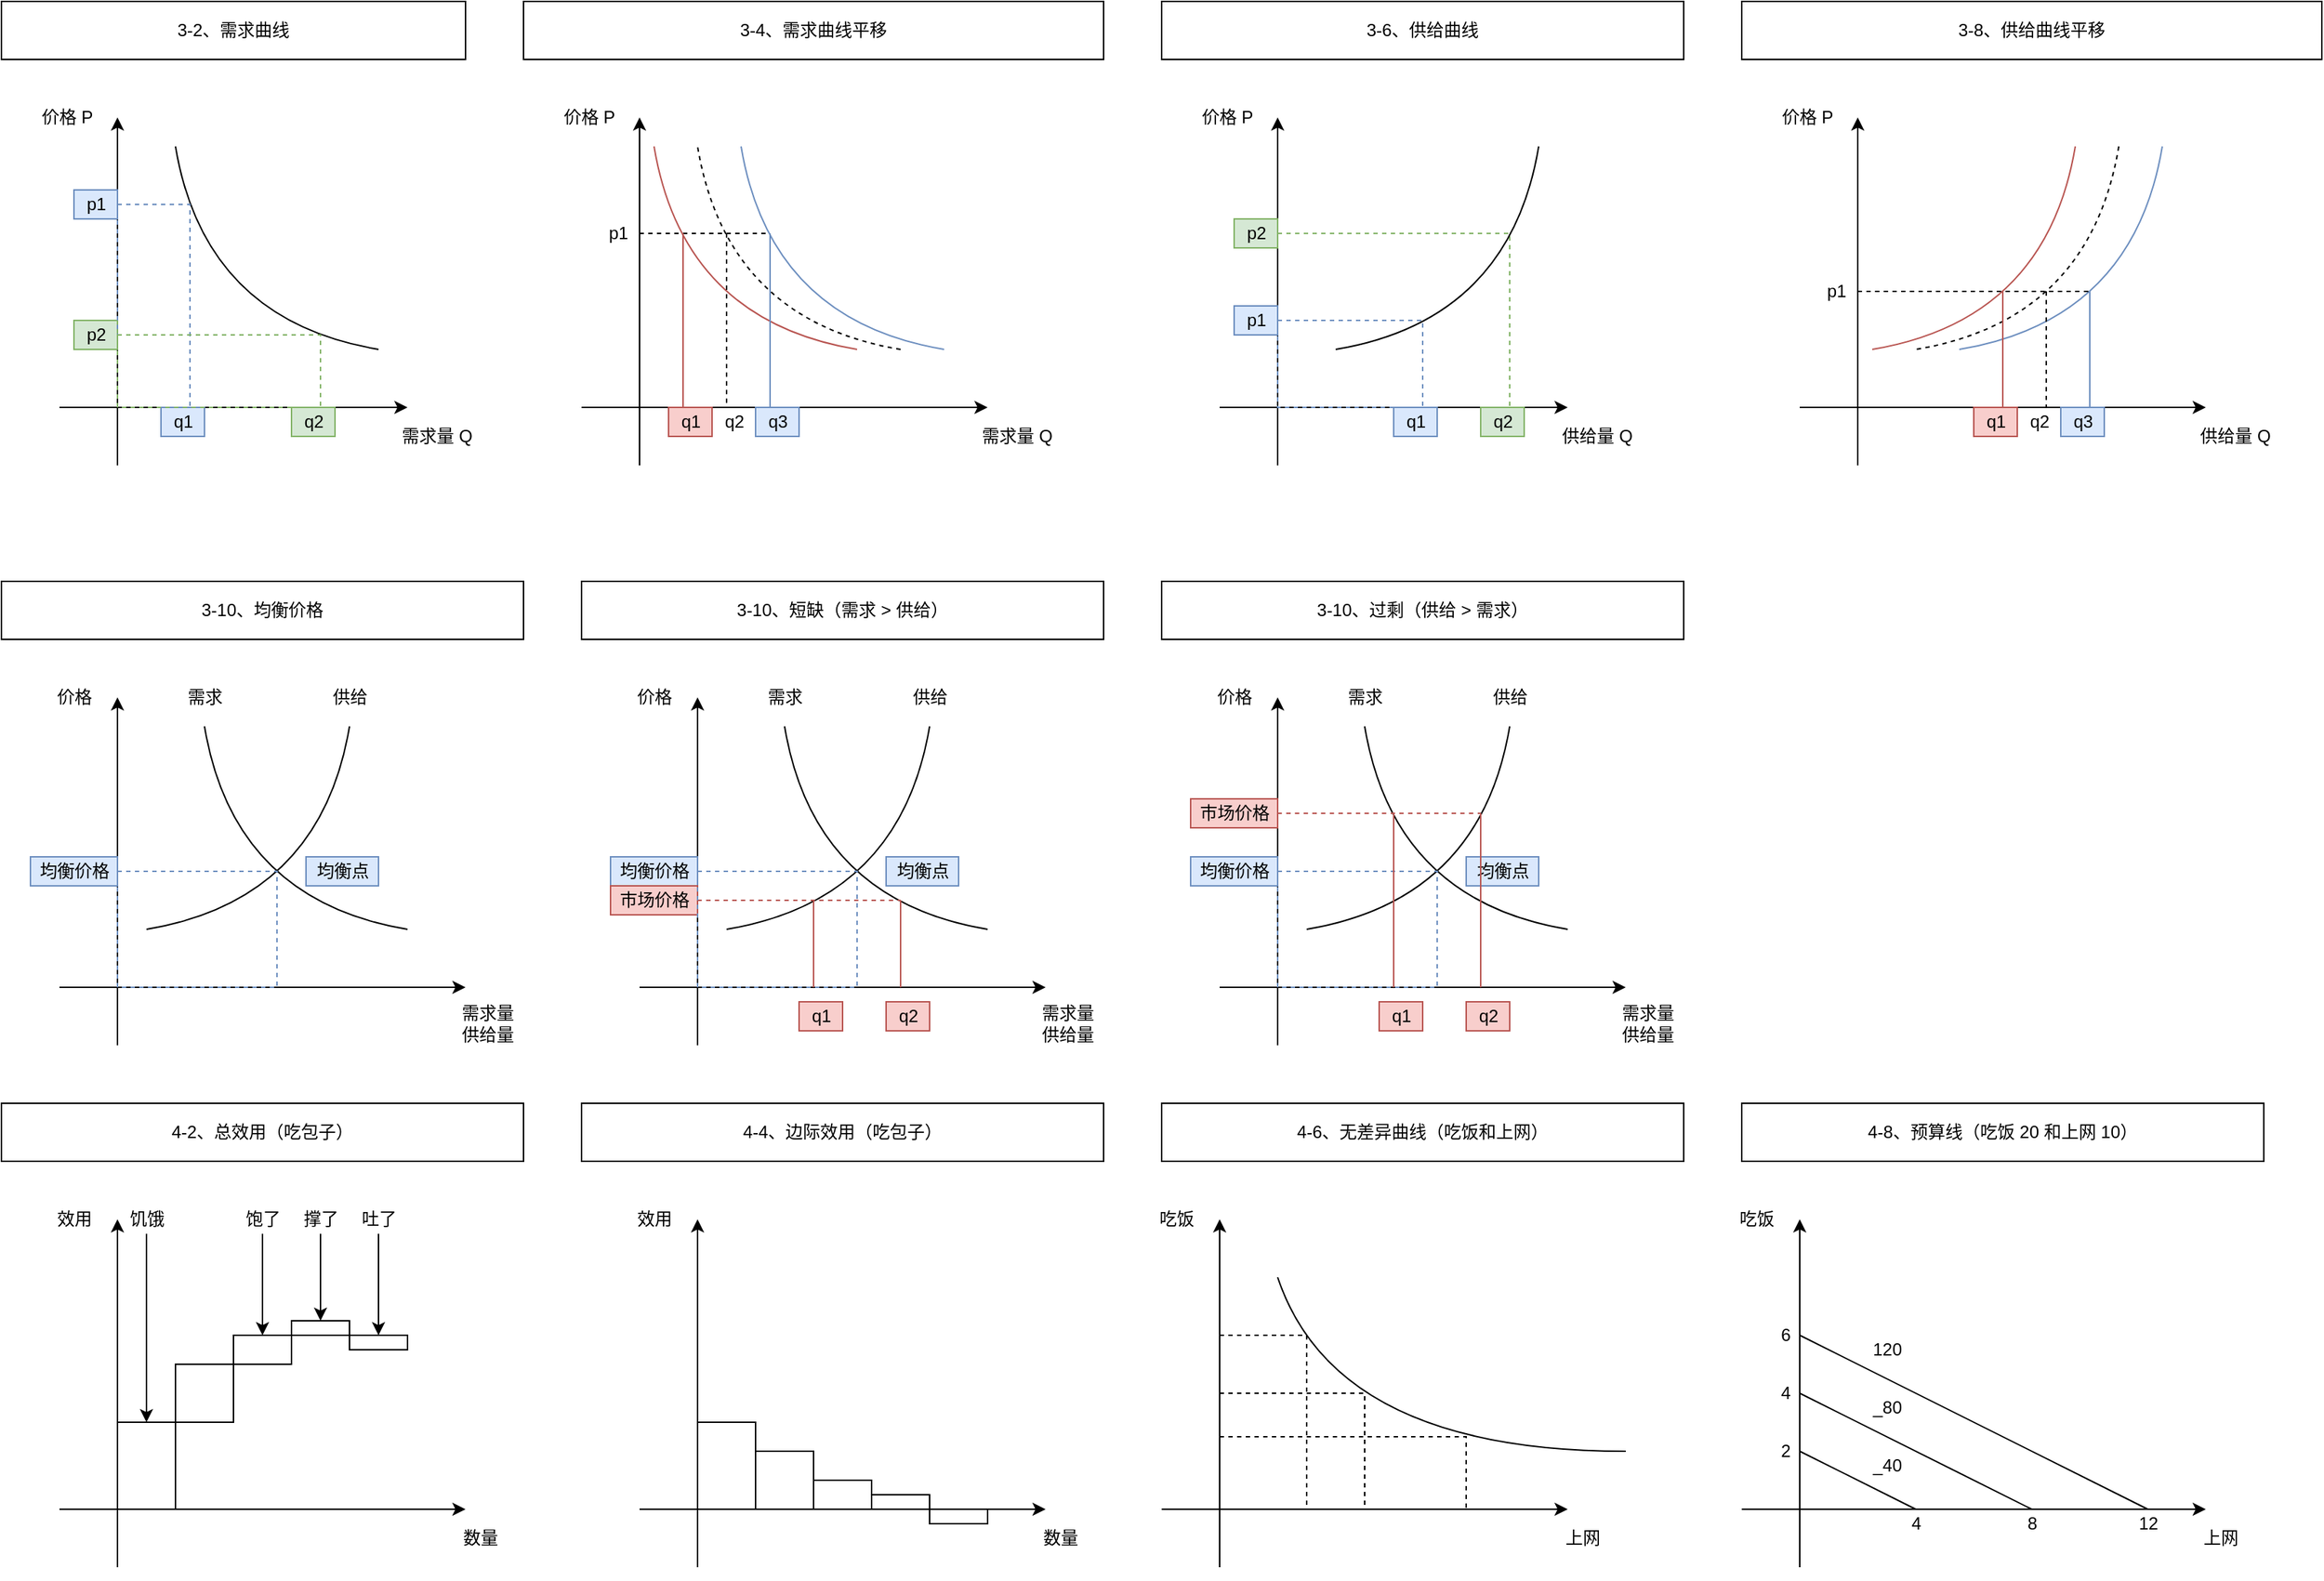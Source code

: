 <mxfile version="17.4.2" type="device"><diagram id="uuBICRF0OgVS3ZeGOVg-" name="第 1 页"><mxGraphModel dx="971" dy="581" grid="1" gridSize="10" guides="0" tooltips="1" connect="1" arrows="0" fold="1" page="1" pageScale="1" pageWidth="827" pageHeight="1169" math="0" shadow="0"><root><mxCell id="0"/><mxCell id="1" parent="0"/><mxCell id="KmYCjmVsNPyT9xeJpr9Y-54" value="" style="rounded=0;whiteSpace=wrap;html=1;strokeColor=#82b366;fillColor=none;dashed=1;" parent="1" vertex="1"><mxGeometry x="920" y="200" width="160" height="120" as="geometry"/></mxCell><mxCell id="KmYCjmVsNPyT9xeJpr9Y-1" value="" style="endArrow=classic;html=1;rounded=0;endFill=1;" parent="1" edge="1"><mxGeometry width="50" height="50" relative="1" as="geometry"><mxPoint x="120" y="360" as="sourcePoint"/><mxPoint x="120" y="120" as="targetPoint"/></mxGeometry></mxCell><mxCell id="KmYCjmVsNPyT9xeJpr9Y-2" value="" style="endArrow=classic;html=1;rounded=0;startArrow=none;startFill=0;endFill=1;" parent="1" edge="1"><mxGeometry width="50" height="50" relative="1" as="geometry"><mxPoint x="80" y="320" as="sourcePoint"/><mxPoint x="320" y="320" as="targetPoint"/></mxGeometry></mxCell><mxCell id="KmYCjmVsNPyT9xeJpr9Y-3" value="" style="endArrow=none;html=1;curved=1;" parent="1" edge="1"><mxGeometry width="50" height="50" relative="1" as="geometry"><mxPoint x="300" y="280" as="sourcePoint"/><mxPoint x="160" y="140" as="targetPoint"/><Array as="points"><mxPoint x="180" y="260"/></Array></mxGeometry></mxCell><mxCell id="KmYCjmVsNPyT9xeJpr9Y-4" value="需求量 Q" style="text;html=1;align=center;verticalAlign=middle;resizable=0;points=[];autosize=1;strokeColor=none;fillColor=none;" parent="1" vertex="1"><mxGeometry x="310" y="330" width="60" height="20" as="geometry"/></mxCell><mxCell id="KmYCjmVsNPyT9xeJpr9Y-5" value="价格 P" style="text;html=1;align=center;verticalAlign=middle;resizable=0;points=[];autosize=1;strokeColor=none;fillColor=none;" parent="1" vertex="1"><mxGeometry x="60" y="110" width="50" height="20" as="geometry"/></mxCell><mxCell id="KmYCjmVsNPyT9xeJpr9Y-7" value="3-2、需求曲线" style="rounded=0;whiteSpace=wrap;html=1;strokeColor=default;fillColor=none;" parent="1" vertex="1"><mxGeometry x="40" y="40" width="320" height="40" as="geometry"/></mxCell><mxCell id="KmYCjmVsNPyT9xeJpr9Y-13" value="p1" style="text;html=1;align=center;verticalAlign=middle;resizable=0;points=[];autosize=1;strokeColor=#6c8ebf;fillColor=#dae8fc;" parent="1" vertex="1"><mxGeometry x="90" y="170" width="30" height="20" as="geometry"/></mxCell><mxCell id="KmYCjmVsNPyT9xeJpr9Y-14" value="p2" style="text;html=1;align=center;verticalAlign=middle;resizable=0;points=[];autosize=1;strokeColor=#82b366;fillColor=#d5e8d4;" parent="1" vertex="1"><mxGeometry x="90" y="260" width="30" height="20" as="geometry"/></mxCell><mxCell id="KmYCjmVsNPyT9xeJpr9Y-15" value="q1" style="text;html=1;align=center;verticalAlign=middle;resizable=0;points=[];autosize=1;strokeColor=#6c8ebf;fillColor=#dae8fc;" parent="1" vertex="1"><mxGeometry x="150" y="320" width="30" height="20" as="geometry"/></mxCell><mxCell id="KmYCjmVsNPyT9xeJpr9Y-16" value="q2" style="text;html=1;align=center;verticalAlign=middle;resizable=0;points=[];autosize=1;strokeColor=#82b366;fillColor=#d5e8d4;" parent="1" vertex="1"><mxGeometry x="240" y="320" width="30" height="20" as="geometry"/></mxCell><mxCell id="KmYCjmVsNPyT9xeJpr9Y-17" value="" style="endArrow=classic;html=1;rounded=0;endFill=1;" parent="1" edge="1"><mxGeometry width="50" height="50" relative="1" as="geometry"><mxPoint x="480" y="360.0" as="sourcePoint"/><mxPoint x="480" y="120" as="targetPoint"/></mxGeometry></mxCell><mxCell id="KmYCjmVsNPyT9xeJpr9Y-18" value="" style="endArrow=classic;html=1;rounded=0;startArrow=none;startFill=0;endFill=1;" parent="1" edge="1"><mxGeometry width="50" height="50" relative="1" as="geometry"><mxPoint x="440" y="320.0" as="sourcePoint"/><mxPoint x="720" y="320" as="targetPoint"/></mxGeometry></mxCell><mxCell id="KmYCjmVsNPyT9xeJpr9Y-19" value="" style="endArrow=none;html=1;curved=1;dashed=1;" parent="1" edge="1"><mxGeometry width="50" height="50" relative="1" as="geometry"><mxPoint x="660" y="280.0" as="sourcePoint"/><mxPoint x="520" y="140" as="targetPoint"/><Array as="points"><mxPoint x="540" y="260"/></Array></mxGeometry></mxCell><mxCell id="KmYCjmVsNPyT9xeJpr9Y-20" value="需求量 Q" style="text;html=1;align=center;verticalAlign=middle;resizable=0;points=[];autosize=1;strokeColor=none;fillColor=none;" parent="1" vertex="1"><mxGeometry x="710" y="330" width="60" height="20" as="geometry"/></mxCell><mxCell id="KmYCjmVsNPyT9xeJpr9Y-21" value="价格 P" style="text;html=1;align=center;verticalAlign=middle;resizable=0;points=[];autosize=1;strokeColor=none;fillColor=none;" parent="1" vertex="1"><mxGeometry x="420" y="110" width="50" height="20" as="geometry"/></mxCell><mxCell id="KmYCjmVsNPyT9xeJpr9Y-22" value="3-4、需求曲线平移" style="rounded=0;whiteSpace=wrap;html=1;strokeColor=default;fillColor=none;" parent="1" vertex="1"><mxGeometry x="400" y="40" width="400" height="40" as="geometry"/></mxCell><mxCell id="KmYCjmVsNPyT9xeJpr9Y-31" value="" style="endArrow=none;html=1;curved=1;fillColor=#dae8fc;strokeColor=#6c8ebf;" parent="1" edge="1"><mxGeometry width="50" height="50" relative="1" as="geometry"><mxPoint x="690" y="280.0" as="sourcePoint"/><mxPoint x="550" y="140" as="targetPoint"/><Array as="points"><mxPoint x="570" y="260"/></Array></mxGeometry></mxCell><mxCell id="KmYCjmVsNPyT9xeJpr9Y-32" value="" style="endArrow=none;html=1;curved=1;fillColor=#f8cecc;strokeColor=#b85450;" parent="1" edge="1"><mxGeometry width="50" height="50" relative="1" as="geometry"><mxPoint x="630" y="280.0" as="sourcePoint"/><mxPoint x="490" y="140" as="targetPoint"/><Array as="points"><mxPoint x="510" y="260"/></Array></mxGeometry></mxCell><mxCell id="KmYCjmVsNPyT9xeJpr9Y-33" value="" style="rounded=0;whiteSpace=wrap;html=1;strokeColor=#6c8ebf;fillColor=none;dashed=1;" parent="1" vertex="1"><mxGeometry x="120" y="180" width="50" height="140" as="geometry"/></mxCell><mxCell id="KmYCjmVsNPyT9xeJpr9Y-34" value="" style="rounded=0;whiteSpace=wrap;html=1;strokeColor=#82b366;fillColor=none;dashed=1;" parent="1" vertex="1"><mxGeometry x="120" y="270" width="140" height="50" as="geometry"/></mxCell><mxCell id="KmYCjmVsNPyT9xeJpr9Y-35" value="" style="endArrow=none;html=1;curved=1;dashed=1;" parent="1" edge="1"><mxGeometry width="50" height="50" relative="1" as="geometry"><mxPoint x="480" y="200" as="sourcePoint"/><mxPoint x="570" y="200" as="targetPoint"/></mxGeometry></mxCell><mxCell id="KmYCjmVsNPyT9xeJpr9Y-36" value="" style="endArrow=none;html=1;curved=1;fillColor=#f8cecc;strokeColor=#b85450;" parent="1" edge="1"><mxGeometry width="50" height="50" relative="1" as="geometry"><mxPoint x="510" y="200" as="sourcePoint"/><mxPoint x="510" y="320" as="targetPoint"/></mxGeometry></mxCell><mxCell id="KmYCjmVsNPyT9xeJpr9Y-37" value="" style="endArrow=none;html=1;curved=1;dashed=1;" parent="1" edge="1"><mxGeometry width="50" height="50" relative="1" as="geometry"><mxPoint x="540" y="200" as="sourcePoint"/><mxPoint x="540" y="320" as="targetPoint"/></mxGeometry></mxCell><mxCell id="KmYCjmVsNPyT9xeJpr9Y-38" value="" style="endArrow=none;html=1;curved=1;fillColor=#dae8fc;strokeColor=#6c8ebf;" parent="1" edge="1"><mxGeometry width="50" height="50" relative="1" as="geometry"><mxPoint x="570" y="200" as="sourcePoint"/><mxPoint x="570" y="320" as="targetPoint"/></mxGeometry></mxCell><mxCell id="KmYCjmVsNPyT9xeJpr9Y-39" value="p1" style="text;html=1;align=center;verticalAlign=middle;resizable=0;points=[];autosize=1;strokeColor=none;fillColor=none;" parent="1" vertex="1"><mxGeometry x="450" y="190" width="30" height="20" as="geometry"/></mxCell><mxCell id="KmYCjmVsNPyT9xeJpr9Y-40" value="q1" style="text;html=1;align=center;verticalAlign=middle;resizable=0;points=[];autosize=1;strokeColor=#b85450;fillColor=#f8cecc;" parent="1" vertex="1"><mxGeometry x="500" y="320" width="30" height="20" as="geometry"/></mxCell><mxCell id="KmYCjmVsNPyT9xeJpr9Y-41" value="q2" style="text;html=1;align=center;verticalAlign=middle;resizable=0;points=[];autosize=1;strokeColor=none;fillColor=none;" parent="1" vertex="1"><mxGeometry x="530" y="320" width="30" height="20" as="geometry"/></mxCell><mxCell id="KmYCjmVsNPyT9xeJpr9Y-42" value="q3" style="text;html=1;align=center;verticalAlign=middle;resizable=0;points=[];autosize=1;strokeColor=#6c8ebf;fillColor=#dae8fc;" parent="1" vertex="1"><mxGeometry x="560" y="320" width="30" height="20" as="geometry"/></mxCell><mxCell id="KmYCjmVsNPyT9xeJpr9Y-43" value="" style="endArrow=classic;html=1;rounded=0;endFill=1;" parent="1" edge="1"><mxGeometry width="50" height="50" relative="1" as="geometry"><mxPoint x="920" y="360" as="sourcePoint"/><mxPoint x="920" y="120" as="targetPoint"/></mxGeometry></mxCell><mxCell id="KmYCjmVsNPyT9xeJpr9Y-44" value="" style="endArrow=classic;html=1;rounded=0;startArrow=none;startFill=0;endFill=1;" parent="1" edge="1"><mxGeometry width="50" height="50" relative="1" as="geometry"><mxPoint x="880" y="320" as="sourcePoint"/><mxPoint x="1120" y="320" as="targetPoint"/></mxGeometry></mxCell><mxCell id="KmYCjmVsNPyT9xeJpr9Y-45" value="" style="endArrow=none;html=1;curved=1;" parent="1" edge="1"><mxGeometry width="50" height="50" relative="1" as="geometry"><mxPoint x="1100" y="140" as="sourcePoint"/><mxPoint x="960" y="280" as="targetPoint"/><Array as="points"><mxPoint x="1080" y="260"/></Array></mxGeometry></mxCell><mxCell id="KmYCjmVsNPyT9xeJpr9Y-46" value="供给量 Q" style="text;html=1;align=center;verticalAlign=middle;resizable=0;points=[];autosize=1;strokeColor=none;fillColor=none;" parent="1" vertex="1"><mxGeometry x="1110" y="330" width="60" height="20" as="geometry"/></mxCell><mxCell id="KmYCjmVsNPyT9xeJpr9Y-47" value="价格 P" style="text;html=1;align=center;verticalAlign=middle;resizable=0;points=[];autosize=1;strokeColor=none;fillColor=none;" parent="1" vertex="1"><mxGeometry x="860" y="110" width="50" height="20" as="geometry"/></mxCell><mxCell id="KmYCjmVsNPyT9xeJpr9Y-48" value="3-6、供给曲线" style="rounded=0;whiteSpace=wrap;html=1;strokeColor=default;fillColor=none;" parent="1" vertex="1"><mxGeometry x="840" y="40" width="360" height="40" as="geometry"/></mxCell><mxCell id="KmYCjmVsNPyT9xeJpr9Y-49" value="p1" style="text;html=1;align=center;verticalAlign=middle;resizable=0;points=[];autosize=1;strokeColor=#6c8ebf;fillColor=#dae8fc;" parent="1" vertex="1"><mxGeometry x="890" y="250" width="30" height="20" as="geometry"/></mxCell><mxCell id="KmYCjmVsNPyT9xeJpr9Y-50" value="p2" style="text;html=1;align=center;verticalAlign=middle;resizable=0;points=[];autosize=1;strokeColor=#82b366;fillColor=#d5e8d4;" parent="1" vertex="1"><mxGeometry x="890" y="190" width="30" height="20" as="geometry"/></mxCell><mxCell id="KmYCjmVsNPyT9xeJpr9Y-51" value="q1" style="text;html=1;align=center;verticalAlign=middle;resizable=0;points=[];autosize=1;strokeColor=#6c8ebf;fillColor=#dae8fc;" parent="1" vertex="1"><mxGeometry x="1000" y="320" width="30" height="20" as="geometry"/></mxCell><mxCell id="KmYCjmVsNPyT9xeJpr9Y-52" value="q2" style="text;html=1;align=center;verticalAlign=middle;resizable=0;points=[];autosize=1;strokeColor=#82b366;fillColor=#d5e8d4;" parent="1" vertex="1"><mxGeometry x="1060" y="320" width="30" height="20" as="geometry"/></mxCell><mxCell id="KmYCjmVsNPyT9xeJpr9Y-53" value="" style="rounded=0;whiteSpace=wrap;html=1;strokeColor=#6c8ebf;fillColor=none;dashed=1;" parent="1" vertex="1"><mxGeometry x="920" y="260" width="100" height="60" as="geometry"/></mxCell><mxCell id="KmYCjmVsNPyT9xeJpr9Y-57" value="" style="endArrow=classic;html=1;rounded=0;endFill=1;" parent="1" edge="1"><mxGeometry width="50" height="50" relative="1" as="geometry"><mxPoint x="1320" y="360" as="sourcePoint"/><mxPoint x="1320" y="120" as="targetPoint"/></mxGeometry></mxCell><mxCell id="KmYCjmVsNPyT9xeJpr9Y-58" value="" style="endArrow=classic;html=1;rounded=0;startArrow=none;startFill=0;endFill=1;" parent="1" edge="1"><mxGeometry width="50" height="50" relative="1" as="geometry"><mxPoint x="1280" y="320" as="sourcePoint"/><mxPoint x="1560" y="320" as="targetPoint"/></mxGeometry></mxCell><mxCell id="KmYCjmVsNPyT9xeJpr9Y-59" value="" style="endArrow=none;html=1;curved=1;dashed=1;" parent="1" edge="1"><mxGeometry width="50" height="50" relative="1" as="geometry"><mxPoint x="1500" y="140" as="sourcePoint"/><mxPoint x="1360" y="280" as="targetPoint"/><Array as="points"><mxPoint x="1480" y="260"/></Array></mxGeometry></mxCell><mxCell id="KmYCjmVsNPyT9xeJpr9Y-60" value="供给量 Q" style="text;html=1;align=center;verticalAlign=middle;resizable=0;points=[];autosize=1;strokeColor=none;fillColor=none;" parent="1" vertex="1"><mxGeometry x="1550" y="330" width="60" height="20" as="geometry"/></mxCell><mxCell id="KmYCjmVsNPyT9xeJpr9Y-61" value="价格 P" style="text;html=1;align=center;verticalAlign=middle;resizable=0;points=[];autosize=1;strokeColor=none;fillColor=none;" parent="1" vertex="1"><mxGeometry x="1260" y="110" width="50" height="20" as="geometry"/></mxCell><mxCell id="KmYCjmVsNPyT9xeJpr9Y-62" value="3-8、供给曲线平移" style="rounded=0;whiteSpace=wrap;html=1;strokeColor=default;fillColor=none;" parent="1" vertex="1"><mxGeometry x="1240" y="40" width="400" height="40" as="geometry"/></mxCell><mxCell id="KmYCjmVsNPyT9xeJpr9Y-68" value="" style="endArrow=none;html=1;curved=1;fillColor=#dae8fc;strokeColor=#6c8ebf;" parent="1" edge="1"><mxGeometry width="50" height="50" relative="1" as="geometry"><mxPoint x="1530" y="140" as="sourcePoint"/><mxPoint x="1390" y="280" as="targetPoint"/><Array as="points"><mxPoint x="1510" y="260"/></Array></mxGeometry></mxCell><mxCell id="KmYCjmVsNPyT9xeJpr9Y-69" value="" style="endArrow=none;html=1;curved=1;fillColor=#f8cecc;strokeColor=#b85450;" parent="1" edge="1"><mxGeometry width="50" height="50" relative="1" as="geometry"><mxPoint x="1470" y="140" as="sourcePoint"/><mxPoint x="1330" y="280" as="targetPoint"/><Array as="points"><mxPoint x="1450" y="260"/></Array></mxGeometry></mxCell><mxCell id="KmYCjmVsNPyT9xeJpr9Y-70" value="" style="endArrow=none;html=1;curved=1;dashed=1;" parent="1" edge="1"><mxGeometry width="50" height="50" relative="1" as="geometry"><mxPoint x="1320" y="240" as="sourcePoint"/><mxPoint x="1480" y="240" as="targetPoint"/></mxGeometry></mxCell><mxCell id="KmYCjmVsNPyT9xeJpr9Y-71" value="" style="endArrow=none;html=1;curved=1;fillColor=#f8cecc;strokeColor=#b85450;" parent="1" edge="1"><mxGeometry width="50" height="50" relative="1" as="geometry"><mxPoint x="1420" y="240" as="sourcePoint"/><mxPoint x="1420" y="320" as="targetPoint"/></mxGeometry></mxCell><mxCell id="KmYCjmVsNPyT9xeJpr9Y-72" value="" style="endArrow=none;html=1;curved=1;dashed=1;" parent="1" edge="1"><mxGeometry width="50" height="50" relative="1" as="geometry"><mxPoint x="1450" y="240" as="sourcePoint"/><mxPoint x="1450" y="320" as="targetPoint"/></mxGeometry></mxCell><mxCell id="KmYCjmVsNPyT9xeJpr9Y-73" value="" style="endArrow=none;html=1;curved=1;fillColor=#dae8fc;strokeColor=#6c8ebf;" parent="1" edge="1"><mxGeometry width="50" height="50" relative="1" as="geometry"><mxPoint x="1480" y="240" as="sourcePoint"/><mxPoint x="1480" y="320" as="targetPoint"/></mxGeometry></mxCell><mxCell id="KmYCjmVsNPyT9xeJpr9Y-74" value="p1" style="text;html=1;align=center;verticalAlign=middle;resizable=0;points=[];autosize=1;strokeColor=none;fillColor=none;" parent="1" vertex="1"><mxGeometry x="1290" y="230" width="30" height="20" as="geometry"/></mxCell><mxCell id="KmYCjmVsNPyT9xeJpr9Y-75" value="q1" style="text;html=1;align=center;verticalAlign=middle;resizable=0;points=[];autosize=1;strokeColor=#b85450;fillColor=#f8cecc;" parent="1" vertex="1"><mxGeometry x="1400" y="320" width="30" height="20" as="geometry"/></mxCell><mxCell id="KmYCjmVsNPyT9xeJpr9Y-76" value="q2" style="text;html=1;align=center;verticalAlign=middle;resizable=0;points=[];autosize=1;strokeColor=none;fillColor=none;" parent="1" vertex="1"><mxGeometry x="1430" y="320" width="30" height="20" as="geometry"/></mxCell><mxCell id="KmYCjmVsNPyT9xeJpr9Y-77" value="q3" style="text;html=1;align=center;verticalAlign=middle;resizable=0;points=[];autosize=1;strokeColor=#6c8ebf;fillColor=#dae8fc;" parent="1" vertex="1"><mxGeometry x="1460" y="320" width="30" height="20" as="geometry"/></mxCell><mxCell id="0pMceo6wYHqeLy2l8K-c-2" value="" style="endArrow=classic;html=1;rounded=0;endFill=1;" parent="1" edge="1"><mxGeometry width="50" height="50" relative="1" as="geometry"><mxPoint x="120" y="760" as="sourcePoint"/><mxPoint x="120" y="520" as="targetPoint"/></mxGeometry></mxCell><mxCell id="0pMceo6wYHqeLy2l8K-c-3" value="" style="endArrow=classic;html=1;rounded=0;startArrow=none;startFill=0;endFill=1;" parent="1" edge="1"><mxGeometry width="50" height="50" relative="1" as="geometry"><mxPoint x="80" y="720" as="sourcePoint"/><mxPoint x="360" y="720" as="targetPoint"/></mxGeometry></mxCell><mxCell id="0pMceo6wYHqeLy2l8K-c-4" value="" style="endArrow=none;html=1;curved=1;" parent="1" edge="1"><mxGeometry width="50" height="50" relative="1" as="geometry"><mxPoint x="320" y="680" as="sourcePoint"/><mxPoint x="180" y="540" as="targetPoint"/><Array as="points"><mxPoint x="200" y="660"/></Array></mxGeometry></mxCell><mxCell id="0pMceo6wYHqeLy2l8K-c-5" value="需求量&lt;br&gt;供给量" style="text;html=1;align=center;verticalAlign=middle;resizable=0;points=[];autosize=1;strokeColor=none;fillColor=none;" parent="1" vertex="1"><mxGeometry x="350" y="730" width="50" height="30" as="geometry"/></mxCell><mxCell id="0pMceo6wYHqeLy2l8K-c-6" value="价格" style="text;html=1;align=center;verticalAlign=middle;resizable=0;points=[];autosize=1;strokeColor=none;fillColor=none;" parent="1" vertex="1"><mxGeometry x="70" y="510" width="40" height="20" as="geometry"/></mxCell><mxCell id="0pMceo6wYHqeLy2l8K-c-7" value="3-10、均衡价格" style="rounded=0;whiteSpace=wrap;html=1;strokeColor=default;fillColor=none;" parent="1" vertex="1"><mxGeometry x="40" y="440" width="360" height="40" as="geometry"/></mxCell><mxCell id="0pMceo6wYHqeLy2l8K-c-32" value="" style="endArrow=none;html=1;curved=1;" parent="1" edge="1"><mxGeometry width="50" height="50" relative="1" as="geometry"><mxPoint x="280" y="540" as="sourcePoint"/><mxPoint x="140" y="680" as="targetPoint"/><Array as="points"><mxPoint x="260" y="660"/></Array></mxGeometry></mxCell><mxCell id="0pMceo6wYHqeLy2l8K-c-41" value="" style="rounded=0;whiteSpace=wrap;html=1;strokeColor=#6c8ebf;fillColor=none;dashed=1;" parent="1" vertex="1"><mxGeometry x="120" y="640" width="110" height="80" as="geometry"/></mxCell><mxCell id="0pMceo6wYHqeLy2l8K-c-42" value="均衡价格" style="text;html=1;align=center;verticalAlign=middle;resizable=0;points=[];autosize=1;strokeColor=#6c8ebf;fillColor=#dae8fc;" parent="1" vertex="1"><mxGeometry x="60" y="630" width="60" height="20" as="geometry"/></mxCell><mxCell id="0pMceo6wYHqeLy2l8K-c-43" value="均衡点" style="text;html=1;align=center;verticalAlign=middle;resizable=0;points=[];autosize=1;strokeColor=#6c8ebf;fillColor=#dae8fc;" parent="1" vertex="1"><mxGeometry x="250" y="630" width="50" height="20" as="geometry"/></mxCell><mxCell id="0pMceo6wYHqeLy2l8K-c-44" value="" style="endArrow=classic;html=1;rounded=0;endFill=1;" parent="1" edge="1"><mxGeometry width="50" height="50" relative="1" as="geometry"><mxPoint x="520" y="760" as="sourcePoint"/><mxPoint x="520" y="520" as="targetPoint"/></mxGeometry></mxCell><mxCell id="0pMceo6wYHqeLy2l8K-c-45" value="" style="endArrow=classic;html=1;rounded=0;startArrow=none;startFill=0;endFill=1;" parent="1" edge="1"><mxGeometry width="50" height="50" relative="1" as="geometry"><mxPoint x="480" y="720" as="sourcePoint"/><mxPoint x="760" y="720" as="targetPoint"/></mxGeometry></mxCell><mxCell id="0pMceo6wYHqeLy2l8K-c-46" value="" style="endArrow=none;html=1;curved=1;" parent="1" edge="1"><mxGeometry width="50" height="50" relative="1" as="geometry"><mxPoint x="720" y="680" as="sourcePoint"/><mxPoint x="580" y="540" as="targetPoint"/><Array as="points"><mxPoint x="600" y="660"/></Array></mxGeometry></mxCell><mxCell id="0pMceo6wYHqeLy2l8K-c-47" value="需求量&lt;br&gt;供给量" style="text;html=1;align=center;verticalAlign=middle;resizable=0;points=[];autosize=1;strokeColor=none;fillColor=none;" parent="1" vertex="1"><mxGeometry x="750" y="730" width="50" height="30" as="geometry"/></mxCell><mxCell id="0pMceo6wYHqeLy2l8K-c-48" value="价格" style="text;html=1;align=center;verticalAlign=middle;resizable=0;points=[];autosize=1;strokeColor=none;fillColor=none;" parent="1" vertex="1"><mxGeometry x="470" y="510" width="40" height="20" as="geometry"/></mxCell><mxCell id="0pMceo6wYHqeLy2l8K-c-49" value="3-10、短缺（需求 &amp;gt; 供给）" style="rounded=0;whiteSpace=wrap;html=1;strokeColor=default;fillColor=none;" parent="1" vertex="1"><mxGeometry x="440" y="440" width="360" height="40" as="geometry"/></mxCell><mxCell id="0pMceo6wYHqeLy2l8K-c-50" value="" style="endArrow=none;html=1;curved=1;" parent="1" edge="1"><mxGeometry width="50" height="50" relative="1" as="geometry"><mxPoint x="680" y="540" as="sourcePoint"/><mxPoint x="540" y="680" as="targetPoint"/><Array as="points"><mxPoint x="660" y="660"/></Array></mxGeometry></mxCell><mxCell id="0pMceo6wYHqeLy2l8K-c-52" value="均衡价格" style="text;html=1;align=center;verticalAlign=middle;resizable=0;points=[];autosize=1;strokeColor=#6c8ebf;fillColor=#dae8fc;" parent="1" vertex="1"><mxGeometry x="460" y="630" width="60" height="20" as="geometry"/></mxCell><mxCell id="0pMceo6wYHqeLy2l8K-c-53" value="均衡点" style="text;html=1;align=center;verticalAlign=middle;resizable=0;points=[];autosize=1;strokeColor=#6c8ebf;fillColor=#dae8fc;" parent="1" vertex="1"><mxGeometry x="650" y="630" width="50" height="20" as="geometry"/></mxCell><mxCell id="0pMceo6wYHqeLy2l8K-c-54" value="" style="endArrow=none;html=1;curved=1;dashed=1;fillColor=#f8cecc;strokeColor=#b85450;" parent="1" edge="1"><mxGeometry width="50" height="50" relative="1" as="geometry"><mxPoint x="520" y="660" as="sourcePoint"/><mxPoint x="660" y="660" as="targetPoint"/></mxGeometry></mxCell><mxCell id="0pMceo6wYHqeLy2l8K-c-55" value="市场价格" style="text;html=1;align=center;verticalAlign=middle;resizable=0;points=[];autosize=1;strokeColor=#b85450;fillColor=#f8cecc;" parent="1" vertex="1"><mxGeometry x="460" y="650" width="60" height="20" as="geometry"/></mxCell><mxCell id="0pMceo6wYHqeLy2l8K-c-56" value="" style="rounded=0;whiteSpace=wrap;html=1;strokeColor=#6c8ebf;fillColor=none;dashed=1;" parent="1" vertex="1"><mxGeometry x="520" y="640" width="110" height="80" as="geometry"/></mxCell><mxCell id="0pMceo6wYHqeLy2l8K-c-57" value="需求" style="text;html=1;align=center;verticalAlign=middle;resizable=0;points=[];autosize=1;strokeColor=none;fillColor=none;" parent="1" vertex="1"><mxGeometry x="160" y="510" width="40" height="20" as="geometry"/></mxCell><mxCell id="0pMceo6wYHqeLy2l8K-c-58" value="供给" style="text;html=1;align=center;verticalAlign=middle;resizable=0;points=[];autosize=1;strokeColor=none;fillColor=none;" parent="1" vertex="1"><mxGeometry x="260" y="510" width="40" height="20" as="geometry"/></mxCell><mxCell id="0pMceo6wYHqeLy2l8K-c-59" value="需求" style="text;html=1;align=center;verticalAlign=middle;resizable=0;points=[];autosize=1;strokeColor=none;fillColor=none;" parent="1" vertex="1"><mxGeometry x="560" y="510" width="40" height="20" as="geometry"/></mxCell><mxCell id="0pMceo6wYHqeLy2l8K-c-60" value="供给" style="text;html=1;align=center;verticalAlign=middle;resizable=0;points=[];autosize=1;strokeColor=none;fillColor=none;" parent="1" vertex="1"><mxGeometry x="660" y="510" width="40" height="20" as="geometry"/></mxCell><mxCell id="0pMceo6wYHqeLy2l8K-c-61" value="" style="endArrow=none;html=1;curved=1;fillColor=#f8cecc;strokeColor=#b85450;" parent="1" edge="1"><mxGeometry width="50" height="50" relative="1" as="geometry"><mxPoint x="600" y="660" as="sourcePoint"/><mxPoint x="600" y="720" as="targetPoint"/></mxGeometry></mxCell><mxCell id="0pMceo6wYHqeLy2l8K-c-62" value="" style="endArrow=none;html=1;curved=1;fillColor=#f8cecc;strokeColor=#b85450;" parent="1" edge="1"><mxGeometry width="50" height="50" relative="1" as="geometry"><mxPoint x="660" y="660" as="sourcePoint"/><mxPoint x="660" y="720" as="targetPoint"/></mxGeometry></mxCell><mxCell id="0pMceo6wYHqeLy2l8K-c-64" value="q1" style="text;html=1;align=center;verticalAlign=middle;resizable=0;points=[];autosize=1;strokeColor=#b85450;fillColor=#f8cecc;" parent="1" vertex="1"><mxGeometry x="590" y="730" width="30" height="20" as="geometry"/></mxCell><mxCell id="0pMceo6wYHqeLy2l8K-c-65" value="q2" style="text;html=1;align=center;verticalAlign=middle;resizable=0;points=[];autosize=1;strokeColor=#b85450;fillColor=#f8cecc;" parent="1" vertex="1"><mxGeometry x="650" y="730" width="30" height="20" as="geometry"/></mxCell><mxCell id="0pMceo6wYHqeLy2l8K-c-66" value="" style="endArrow=classic;html=1;rounded=0;endFill=1;" parent="1" edge="1"><mxGeometry width="50" height="50" relative="1" as="geometry"><mxPoint x="920" y="760" as="sourcePoint"/><mxPoint x="920" y="520" as="targetPoint"/></mxGeometry></mxCell><mxCell id="0pMceo6wYHqeLy2l8K-c-67" value="" style="endArrow=classic;html=1;rounded=0;startArrow=none;startFill=0;endFill=1;" parent="1" edge="1"><mxGeometry width="50" height="50" relative="1" as="geometry"><mxPoint x="880" y="720" as="sourcePoint"/><mxPoint x="1160" y="720" as="targetPoint"/></mxGeometry></mxCell><mxCell id="0pMceo6wYHqeLy2l8K-c-68" value="" style="endArrow=none;html=1;curved=1;" parent="1" edge="1"><mxGeometry width="50" height="50" relative="1" as="geometry"><mxPoint x="1120" y="680" as="sourcePoint"/><mxPoint x="980" y="540" as="targetPoint"/><Array as="points"><mxPoint x="1000" y="660"/></Array></mxGeometry></mxCell><mxCell id="0pMceo6wYHqeLy2l8K-c-69" value="需求量&lt;br&gt;供给量" style="text;html=1;align=center;verticalAlign=middle;resizable=0;points=[];autosize=1;strokeColor=none;fillColor=none;" parent="1" vertex="1"><mxGeometry x="1150" y="730" width="50" height="30" as="geometry"/></mxCell><mxCell id="0pMceo6wYHqeLy2l8K-c-70" value="价格" style="text;html=1;align=center;verticalAlign=middle;resizable=0;points=[];autosize=1;strokeColor=none;fillColor=none;" parent="1" vertex="1"><mxGeometry x="870" y="510" width="40" height="20" as="geometry"/></mxCell><mxCell id="0pMceo6wYHqeLy2l8K-c-71" value="3-10、过剩（供给 &amp;gt; 需求）" style="rounded=0;whiteSpace=wrap;html=1;strokeColor=default;fillColor=none;" parent="1" vertex="1"><mxGeometry x="840" y="440" width="360" height="40" as="geometry"/></mxCell><mxCell id="0pMceo6wYHqeLy2l8K-c-72" value="" style="endArrow=none;html=1;curved=1;" parent="1" edge="1"><mxGeometry width="50" height="50" relative="1" as="geometry"><mxPoint x="1080" y="540" as="sourcePoint"/><mxPoint x="940" y="680" as="targetPoint"/><Array as="points"><mxPoint x="1060" y="660"/></Array></mxGeometry></mxCell><mxCell id="0pMceo6wYHqeLy2l8K-c-73" value="均衡价格" style="text;html=1;align=center;verticalAlign=middle;resizable=0;points=[];autosize=1;strokeColor=#6c8ebf;fillColor=#dae8fc;" parent="1" vertex="1"><mxGeometry x="860" y="630" width="60" height="20" as="geometry"/></mxCell><mxCell id="0pMceo6wYHqeLy2l8K-c-74" value="均衡点" style="text;html=1;align=center;verticalAlign=middle;resizable=0;points=[];autosize=1;strokeColor=#6c8ebf;fillColor=#dae8fc;" parent="1" vertex="1"><mxGeometry x="1050" y="630" width="50" height="20" as="geometry"/></mxCell><mxCell id="0pMceo6wYHqeLy2l8K-c-75" value="" style="endArrow=none;html=1;curved=1;dashed=1;fillColor=#f8cecc;strokeColor=#b85450;" parent="1" edge="1"><mxGeometry width="50" height="50" relative="1" as="geometry"><mxPoint x="920" y="600" as="sourcePoint"/><mxPoint x="1060" y="600" as="targetPoint"/></mxGeometry></mxCell><mxCell id="0pMceo6wYHqeLy2l8K-c-76" value="市场价格" style="text;html=1;align=center;verticalAlign=middle;resizable=0;points=[];autosize=1;strokeColor=#b85450;fillColor=#f8cecc;" parent="1" vertex="1"><mxGeometry x="860" y="590" width="60" height="20" as="geometry"/></mxCell><mxCell id="0pMceo6wYHqeLy2l8K-c-77" value="" style="rounded=0;whiteSpace=wrap;html=1;strokeColor=#6c8ebf;fillColor=none;dashed=1;" parent="1" vertex="1"><mxGeometry x="920" y="640" width="110" height="80" as="geometry"/></mxCell><mxCell id="0pMceo6wYHqeLy2l8K-c-78" value="需求" style="text;html=1;align=center;verticalAlign=middle;resizable=0;points=[];autosize=1;strokeColor=none;fillColor=none;" parent="1" vertex="1"><mxGeometry x="960" y="510" width="40" height="20" as="geometry"/></mxCell><mxCell id="0pMceo6wYHqeLy2l8K-c-79" value="供给" style="text;html=1;align=center;verticalAlign=middle;resizable=0;points=[];autosize=1;strokeColor=none;fillColor=none;" parent="1" vertex="1"><mxGeometry x="1060" y="510" width="40" height="20" as="geometry"/></mxCell><mxCell id="0pMceo6wYHqeLy2l8K-c-80" value="" style="endArrow=none;html=1;curved=1;fillColor=#f8cecc;strokeColor=#b85450;" parent="1" edge="1"><mxGeometry width="50" height="50" relative="1" as="geometry"><mxPoint x="1000" y="600" as="sourcePoint"/><mxPoint x="1000" y="720" as="targetPoint"/></mxGeometry></mxCell><mxCell id="0pMceo6wYHqeLy2l8K-c-81" value="" style="endArrow=none;html=1;curved=1;fillColor=#f8cecc;strokeColor=#b85450;" parent="1" edge="1"><mxGeometry width="50" height="50" relative="1" as="geometry"><mxPoint x="1060" y="600" as="sourcePoint"/><mxPoint x="1060" y="720" as="targetPoint"/></mxGeometry></mxCell><mxCell id="0pMceo6wYHqeLy2l8K-c-82" value="q1" style="text;html=1;align=center;verticalAlign=middle;resizable=0;points=[];autosize=1;strokeColor=#b85450;fillColor=#f8cecc;" parent="1" vertex="1"><mxGeometry x="990" y="730" width="30" height="20" as="geometry"/></mxCell><mxCell id="0pMceo6wYHqeLy2l8K-c-83" value="q2" style="text;html=1;align=center;verticalAlign=middle;resizable=0;points=[];autosize=1;strokeColor=#b85450;fillColor=#f8cecc;" parent="1" vertex="1"><mxGeometry x="1050" y="730" width="30" height="20" as="geometry"/></mxCell><mxCell id="pnz616npBXVfxLOhunvt-1" value="" style="endArrow=classic;html=1;rounded=0;endFill=1;" parent="1" edge="1"><mxGeometry width="50" height="50" relative="1" as="geometry"><mxPoint x="120" y="1120" as="sourcePoint"/><mxPoint x="120" y="880" as="targetPoint"/></mxGeometry></mxCell><mxCell id="pnz616npBXVfxLOhunvt-2" value="" style="endArrow=classic;html=1;rounded=0;startArrow=none;startFill=0;endFill=1;" parent="1" edge="1"><mxGeometry width="50" height="50" relative="1" as="geometry"><mxPoint x="80" y="1080" as="sourcePoint"/><mxPoint x="360" y="1080" as="targetPoint"/></mxGeometry></mxCell><mxCell id="pnz616npBXVfxLOhunvt-4" value="数量" style="text;html=1;align=center;verticalAlign=middle;resizable=0;points=[];autosize=1;strokeColor=none;fillColor=none;" parent="1" vertex="1"><mxGeometry x="350" y="1090" width="40" height="20" as="geometry"/></mxCell><mxCell id="pnz616npBXVfxLOhunvt-5" value="效用" style="text;html=1;align=center;verticalAlign=middle;resizable=0;points=[];autosize=1;strokeColor=none;fillColor=none;" parent="1" vertex="1"><mxGeometry x="70" y="870" width="40" height="20" as="geometry"/></mxCell><mxCell id="pnz616npBXVfxLOhunvt-6" value="4-2、总效用（吃包子）" style="rounded=0;whiteSpace=wrap;html=1;strokeColor=default;fillColor=none;" parent="1" vertex="1"><mxGeometry x="40" y="800" width="360" height="40" as="geometry"/></mxCell><mxCell id="pnz616npBXVfxLOhunvt-13" value="" style="rounded=0;whiteSpace=wrap;html=1;fillColor=none;" parent="1" vertex="1"><mxGeometry x="120" y="1020" width="40" height="60" as="geometry"/></mxCell><mxCell id="pnz616npBXVfxLOhunvt-14" value="" style="rounded=0;whiteSpace=wrap;html=1;fillColor=none;" parent="1" vertex="1"><mxGeometry x="160" y="980" width="40" height="40" as="geometry"/></mxCell><mxCell id="pnz616npBXVfxLOhunvt-15" value="" style="rounded=0;whiteSpace=wrap;html=1;fillColor=none;" parent="1" vertex="1"><mxGeometry x="200" y="960" width="40" height="20" as="geometry"/></mxCell><mxCell id="pnz616npBXVfxLOhunvt-16" value="" style="rounded=0;whiteSpace=wrap;html=1;fillColor=none;" parent="1" vertex="1"><mxGeometry x="240" y="950" width="40" height="10" as="geometry"/></mxCell><mxCell id="pnz616npBXVfxLOhunvt-17" value="" style="rounded=0;whiteSpace=wrap;html=1;fillColor=none;" parent="1" vertex="1"><mxGeometry x="280" y="960" width="40" height="10" as="geometry"/></mxCell><mxCell id="pnz616npBXVfxLOhunvt-19" value="" style="endArrow=classic;html=1;rounded=0;" parent="1" edge="1"><mxGeometry width="50" height="50" relative="1" as="geometry"><mxPoint x="140" y="890" as="sourcePoint"/><mxPoint x="140" y="1020" as="targetPoint"/></mxGeometry></mxCell><mxCell id="pnz616npBXVfxLOhunvt-20" value="饥饿" style="text;html=1;align=center;verticalAlign=middle;resizable=0;points=[];autosize=1;strokeColor=none;fillColor=none;" parent="1" vertex="1"><mxGeometry x="120" y="870" width="40" height="20" as="geometry"/></mxCell><mxCell id="pnz616npBXVfxLOhunvt-21" value="" style="endArrow=classic;html=1;rounded=0;" parent="1" edge="1"><mxGeometry width="50" height="50" relative="1" as="geometry"><mxPoint x="220" y="890" as="sourcePoint"/><mxPoint x="220" y="960" as="targetPoint"/></mxGeometry></mxCell><mxCell id="pnz616npBXVfxLOhunvt-22" value="饱了" style="text;html=1;align=center;verticalAlign=middle;resizable=0;points=[];autosize=1;strokeColor=none;fillColor=none;" parent="1" vertex="1"><mxGeometry x="200" y="870" width="40" height="20" as="geometry"/></mxCell><mxCell id="pnz616npBXVfxLOhunvt-23" value="" style="endArrow=classic;html=1;rounded=0;" parent="1" edge="1"><mxGeometry width="50" height="50" relative="1" as="geometry"><mxPoint x="260" y="890" as="sourcePoint"/><mxPoint x="260" y="950" as="targetPoint"/></mxGeometry></mxCell><mxCell id="pnz616npBXVfxLOhunvt-24" value="撑了" style="text;html=1;align=center;verticalAlign=middle;resizable=0;points=[];autosize=1;strokeColor=none;fillColor=none;" parent="1" vertex="1"><mxGeometry x="240" y="870" width="40" height="20" as="geometry"/></mxCell><mxCell id="pnz616npBXVfxLOhunvt-26" value="吐了" style="text;html=1;align=center;verticalAlign=middle;resizable=0;points=[];autosize=1;strokeColor=none;fillColor=none;" parent="1" vertex="1"><mxGeometry x="280" y="870" width="40" height="20" as="geometry"/></mxCell><mxCell id="pnz616npBXVfxLOhunvt-27" value="4-4、边际效用（吃包子）" style="rounded=0;whiteSpace=wrap;html=1;strokeColor=default;fillColor=none;" parent="1" vertex="1"><mxGeometry x="440" y="800" width="360" height="40" as="geometry"/></mxCell><mxCell id="pnz616npBXVfxLOhunvt-28" value="" style="endArrow=classic;html=1;rounded=0;endFill=1;" parent="1" edge="1"><mxGeometry width="50" height="50" relative="1" as="geometry"><mxPoint x="520" y="1120" as="sourcePoint"/><mxPoint x="520" y="880" as="targetPoint"/></mxGeometry></mxCell><mxCell id="pnz616npBXVfxLOhunvt-29" value="" style="endArrow=classic;html=1;rounded=0;startArrow=none;startFill=0;endFill=1;" parent="1" edge="1"><mxGeometry width="50" height="50" relative="1" as="geometry"><mxPoint x="480" y="1080" as="sourcePoint"/><mxPoint x="760" y="1080" as="targetPoint"/></mxGeometry></mxCell><mxCell id="pnz616npBXVfxLOhunvt-30" value="数量" style="text;html=1;align=center;verticalAlign=middle;resizable=0;points=[];autosize=1;strokeColor=none;fillColor=none;" parent="1" vertex="1"><mxGeometry x="750" y="1090" width="40" height="20" as="geometry"/></mxCell><mxCell id="pnz616npBXVfxLOhunvt-31" value="效用" style="text;html=1;align=center;verticalAlign=middle;resizable=0;points=[];autosize=1;strokeColor=none;fillColor=none;" parent="1" vertex="1"><mxGeometry x="470" y="870" width="40" height="20" as="geometry"/></mxCell><mxCell id="pnz616npBXVfxLOhunvt-32" value="" style="rounded=0;whiteSpace=wrap;html=1;fillColor=none;" parent="1" vertex="1"><mxGeometry x="520" y="1020" width="40" height="60" as="geometry"/></mxCell><mxCell id="pnz616npBXVfxLOhunvt-33" value="" style="rounded=0;whiteSpace=wrap;html=1;fillColor=none;" parent="1" vertex="1"><mxGeometry x="560" y="1040" width="40" height="40" as="geometry"/></mxCell><mxCell id="pnz616npBXVfxLOhunvt-34" value="" style="rounded=0;whiteSpace=wrap;html=1;fillColor=none;" parent="1" vertex="1"><mxGeometry x="600" y="1060" width="40" height="20" as="geometry"/></mxCell><mxCell id="pnz616npBXVfxLOhunvt-35" value="" style="rounded=0;whiteSpace=wrap;html=1;fillColor=none;" parent="1" vertex="1"><mxGeometry x="640" y="1070" width="40" height="10" as="geometry"/></mxCell><mxCell id="pnz616npBXVfxLOhunvt-36" value="" style="rounded=0;whiteSpace=wrap;html=1;fillColor=none;" parent="1" vertex="1"><mxGeometry x="680" y="1080" width="40" height="10" as="geometry"/></mxCell><mxCell id="pnz616npBXVfxLOhunvt-37" value="" style="endArrow=classic;html=1;rounded=0;" parent="1" edge="1"><mxGeometry width="50" height="50" relative="1" as="geometry"><mxPoint x="300" y="890" as="sourcePoint"/><mxPoint x="300" y="960" as="targetPoint"/></mxGeometry></mxCell><mxCell id="8lWB0BgbmEpNUcQ1-wHU-1" value="4-6、无差异曲线（吃饭和上网）" style="rounded=0;whiteSpace=wrap;html=1;strokeColor=default;fillColor=none;" vertex="1" parent="1"><mxGeometry x="840" y="800" width="360" height="40" as="geometry"/></mxCell><mxCell id="8lWB0BgbmEpNUcQ1-wHU-2" value="" style="endArrow=classic;html=1;rounded=0;endFill=1;" edge="1" parent="1"><mxGeometry width="50" height="50" relative="1" as="geometry"><mxPoint x="880" y="1120" as="sourcePoint"/><mxPoint x="880" y="880" as="targetPoint"/></mxGeometry></mxCell><mxCell id="8lWB0BgbmEpNUcQ1-wHU-3" value="" style="endArrow=classic;html=1;rounded=0;startArrow=none;startFill=0;endFill=1;" edge="1" parent="1"><mxGeometry width="50" height="50" relative="1" as="geometry"><mxPoint x="840" y="1080" as="sourcePoint"/><mxPoint x="1120" y="1080" as="targetPoint"/></mxGeometry></mxCell><mxCell id="8lWB0BgbmEpNUcQ1-wHU-4" value="上网" style="text;html=1;align=center;verticalAlign=middle;resizable=0;points=[];autosize=1;strokeColor=none;fillColor=none;" vertex="1" parent="1"><mxGeometry x="1110" y="1090" width="40" height="20" as="geometry"/></mxCell><mxCell id="8lWB0BgbmEpNUcQ1-wHU-5" value="吃饭" style="text;html=1;align=center;verticalAlign=middle;resizable=0;points=[];autosize=1;strokeColor=none;fillColor=none;" vertex="1" parent="1"><mxGeometry x="830" y="870" width="40" height="20" as="geometry"/></mxCell><mxCell id="8lWB0BgbmEpNUcQ1-wHU-12" value="" style="endArrow=none;html=1;curved=1;" edge="1" parent="1"><mxGeometry width="50" height="50" relative="1" as="geometry"><mxPoint x="1160" y="1040" as="sourcePoint"/><mxPoint x="920" y="920" as="targetPoint"/><Array as="points"><mxPoint x="960" y="1040"/></Array></mxGeometry></mxCell><mxCell id="8lWB0BgbmEpNUcQ1-wHU-13" value="" style="rounded=0;whiteSpace=wrap;html=1;dashed=1;fillColor=none;" vertex="1" parent="1"><mxGeometry x="880" y="1000" width="100" height="80" as="geometry"/></mxCell><mxCell id="8lWB0BgbmEpNUcQ1-wHU-15" value="" style="rounded=0;whiteSpace=wrap;html=1;dashed=1;fillColor=none;" vertex="1" parent="1"><mxGeometry x="880" y="1030" width="170" height="50" as="geometry"/></mxCell><mxCell id="8lWB0BgbmEpNUcQ1-wHU-16" value="" style="rounded=0;whiteSpace=wrap;html=1;dashed=1;fillColor=none;" vertex="1" parent="1"><mxGeometry x="880" y="960" width="60" height="120" as="geometry"/></mxCell><mxCell id="8lWB0BgbmEpNUcQ1-wHU-17" value="4-8、预算线（吃饭 20 和上网 10）" style="rounded=0;whiteSpace=wrap;html=1;strokeColor=default;fillColor=none;" vertex="1" parent="1"><mxGeometry x="1240" y="800" width="360" height="40" as="geometry"/></mxCell><mxCell id="8lWB0BgbmEpNUcQ1-wHU-18" value="" style="endArrow=classic;html=1;rounded=0;endFill=1;" edge="1" parent="1"><mxGeometry width="50" height="50" relative="1" as="geometry"><mxPoint x="1280" y="1120" as="sourcePoint"/><mxPoint x="1280" y="880" as="targetPoint"/></mxGeometry></mxCell><mxCell id="8lWB0BgbmEpNUcQ1-wHU-19" value="" style="endArrow=classic;html=1;rounded=0;startArrow=none;startFill=0;endFill=1;" edge="1" parent="1"><mxGeometry width="50" height="50" relative="1" as="geometry"><mxPoint x="1240" y="1080" as="sourcePoint"/><mxPoint x="1560" y="1080" as="targetPoint"/></mxGeometry></mxCell><mxCell id="8lWB0BgbmEpNUcQ1-wHU-20" value="上网" style="text;html=1;align=center;verticalAlign=middle;resizable=0;points=[];autosize=1;strokeColor=none;fillColor=none;" vertex="1" parent="1"><mxGeometry x="1550" y="1090" width="40" height="20" as="geometry"/></mxCell><mxCell id="8lWB0BgbmEpNUcQ1-wHU-21" value="吃饭" style="text;html=1;align=center;verticalAlign=middle;resizable=0;points=[];autosize=1;strokeColor=none;fillColor=none;" vertex="1" parent="1"><mxGeometry x="1230" y="870" width="40" height="20" as="geometry"/></mxCell><mxCell id="8lWB0BgbmEpNUcQ1-wHU-27" value="" style="endArrow=none;html=1;rounded=0;" edge="1" parent="1"><mxGeometry width="50" height="50" relative="1" as="geometry"><mxPoint x="1280" y="1000" as="sourcePoint"/><mxPoint x="1440" y="1080" as="targetPoint"/></mxGeometry></mxCell><mxCell id="8lWB0BgbmEpNUcQ1-wHU-28" value="" style="endArrow=none;html=1;rounded=0;" edge="1" parent="1"><mxGeometry width="50" height="50" relative="1" as="geometry"><mxPoint x="1280" y="960" as="sourcePoint"/><mxPoint x="1520" y="1080" as="targetPoint"/></mxGeometry></mxCell><mxCell id="8lWB0BgbmEpNUcQ1-wHU-30" value="4" style="text;html=1;align=center;verticalAlign=middle;resizable=0;points=[];autosize=1;strokeColor=none;fillColor=none;" vertex="1" parent="1"><mxGeometry x="1350" y="1080" width="20" height="20" as="geometry"/></mxCell><mxCell id="8lWB0BgbmEpNUcQ1-wHU-31" value="8" style="text;html=1;align=center;verticalAlign=middle;resizable=0;points=[];autosize=1;strokeColor=none;fillColor=none;" vertex="1" parent="1"><mxGeometry x="1430" y="1080" width="20" height="20" as="geometry"/></mxCell><mxCell id="8lWB0BgbmEpNUcQ1-wHU-34" value="4" style="text;html=1;align=center;verticalAlign=middle;resizable=0;points=[];autosize=1;strokeColor=none;fillColor=none;" vertex="1" parent="1"><mxGeometry x="1260" y="990" width="20" height="20" as="geometry"/></mxCell><mxCell id="8lWB0BgbmEpNUcQ1-wHU-35" value="6" style="text;html=1;align=center;verticalAlign=middle;resizable=0;points=[];autosize=1;strokeColor=none;fillColor=none;" vertex="1" parent="1"><mxGeometry x="1260" y="950" width="20" height="20" as="geometry"/></mxCell><mxCell id="8lWB0BgbmEpNUcQ1-wHU-36" value="" style="endArrow=none;html=1;rounded=0;" edge="1" parent="1"><mxGeometry width="50" height="50" relative="1" as="geometry"><mxPoint x="1280" y="1040" as="sourcePoint"/><mxPoint x="1360" y="1080" as="targetPoint"/></mxGeometry></mxCell><mxCell id="8lWB0BgbmEpNUcQ1-wHU-37" value="12" style="text;html=1;align=center;verticalAlign=middle;resizable=0;points=[];autosize=1;strokeColor=none;fillColor=none;" vertex="1" parent="1"><mxGeometry x="1505" y="1080" width="30" height="20" as="geometry"/></mxCell><mxCell id="8lWB0BgbmEpNUcQ1-wHU-38" value="2" style="text;html=1;align=center;verticalAlign=middle;resizable=0;points=[];autosize=1;strokeColor=none;fillColor=none;" vertex="1" parent="1"><mxGeometry x="1260" y="1030" width="20" height="20" as="geometry"/></mxCell><mxCell id="8lWB0BgbmEpNUcQ1-wHU-39" value="_40" style="text;html=1;align=center;verticalAlign=middle;resizable=0;points=[];autosize=1;strokeColor=none;fillColor=none;" vertex="1" parent="1"><mxGeometry x="1320" y="1040" width="40" height="20" as="geometry"/></mxCell><mxCell id="8lWB0BgbmEpNUcQ1-wHU-40" value="_80" style="text;html=1;align=center;verticalAlign=middle;resizable=0;points=[];autosize=1;strokeColor=none;fillColor=none;" vertex="1" parent="1"><mxGeometry x="1320" y="1000" width="40" height="20" as="geometry"/></mxCell><mxCell id="8lWB0BgbmEpNUcQ1-wHU-41" value="120" style="text;html=1;align=center;verticalAlign=middle;resizable=0;points=[];autosize=1;strokeColor=none;fillColor=none;" vertex="1" parent="1"><mxGeometry x="1320" y="960" width="40" height="20" as="geometry"/></mxCell></root></mxGraphModel></diagram></mxfile>